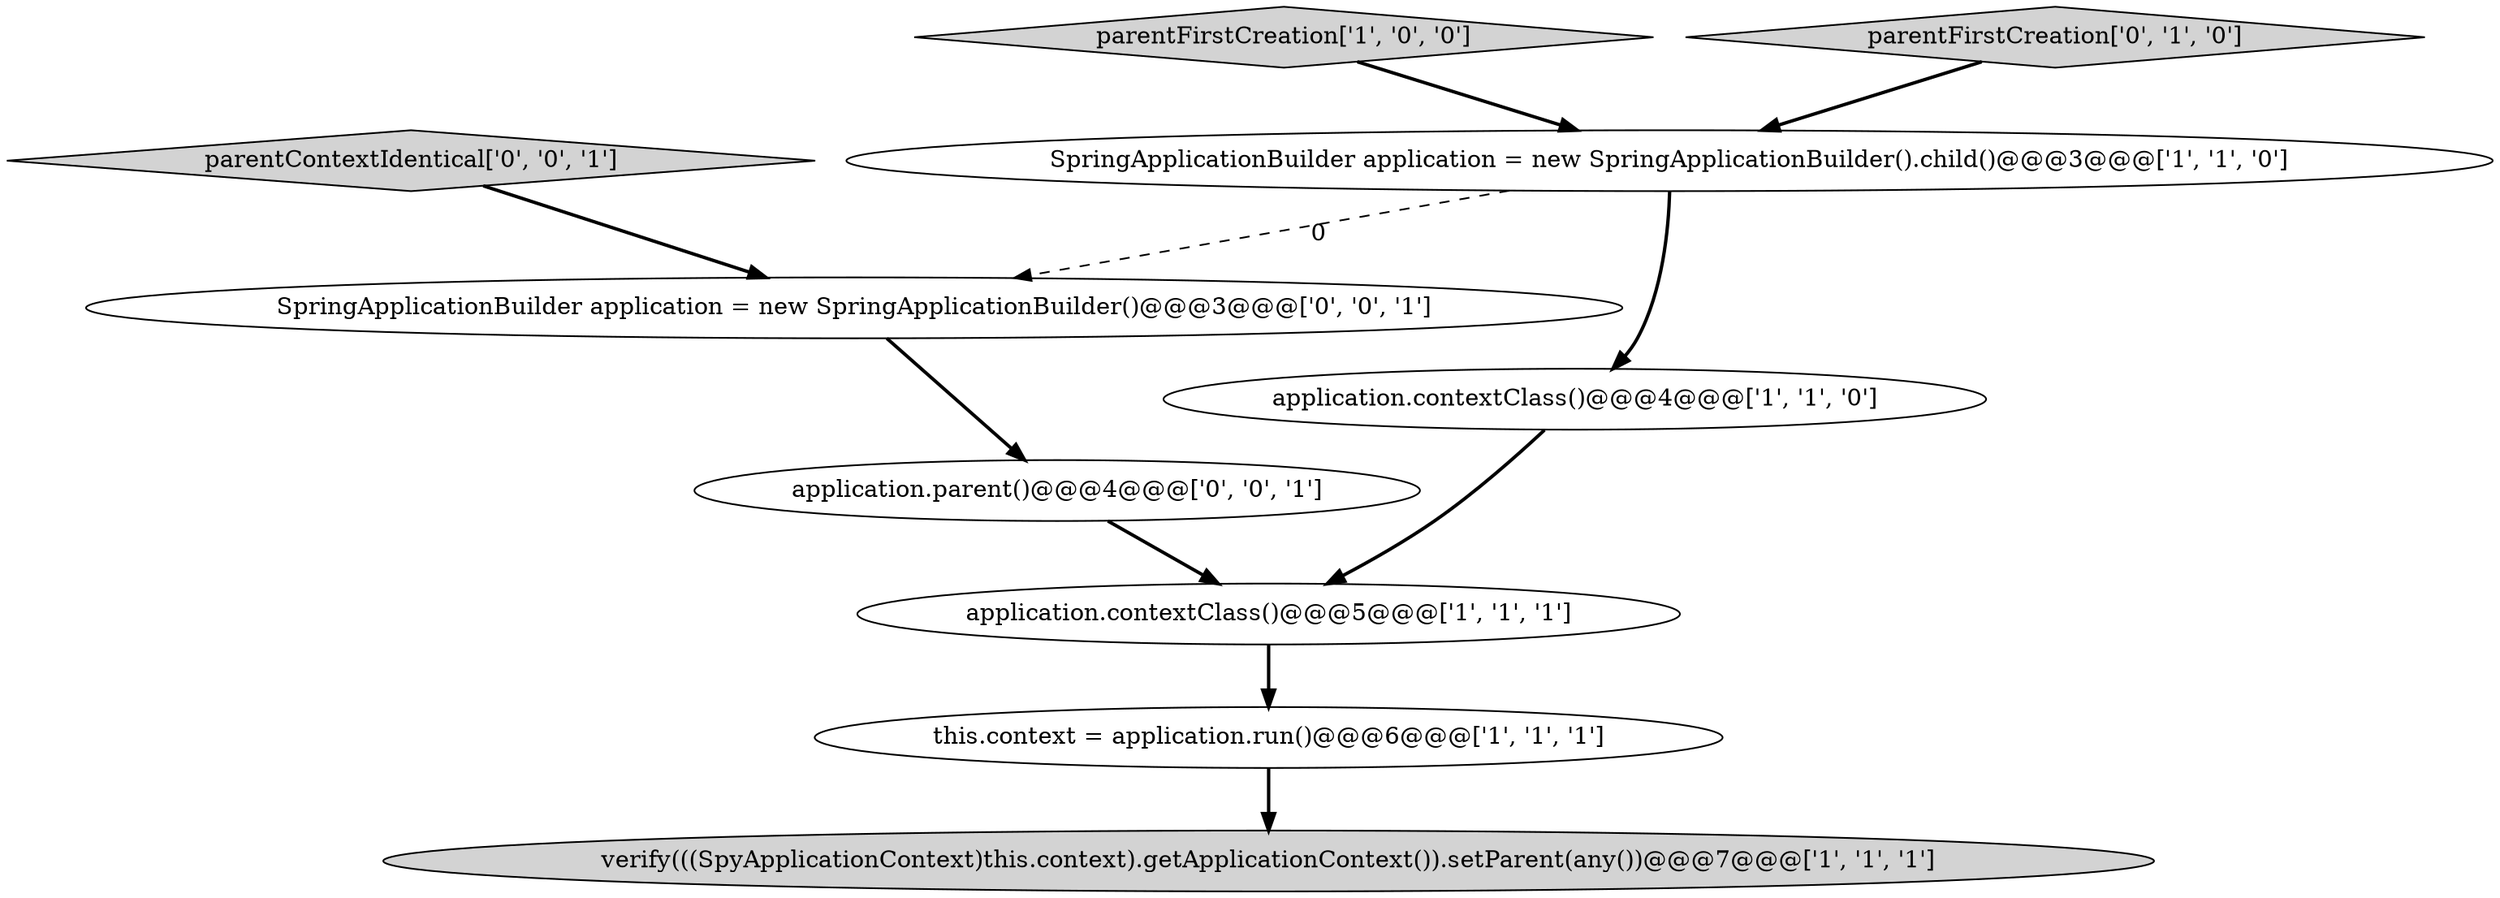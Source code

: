 digraph {
1 [style = filled, label = "this.context = application.run()@@@6@@@['1', '1', '1']", fillcolor = white, shape = ellipse image = "AAA0AAABBB1BBB"];
4 [style = filled, label = "verify(((SpyApplicationContext)this.context).getApplicationContext()).setParent(any())@@@7@@@['1', '1', '1']", fillcolor = lightgray, shape = ellipse image = "AAA0AAABBB1BBB"];
2 [style = filled, label = "parentFirstCreation['1', '0', '0']", fillcolor = lightgray, shape = diamond image = "AAA0AAABBB1BBB"];
5 [style = filled, label = "application.contextClass()@@@5@@@['1', '1', '1']", fillcolor = white, shape = ellipse image = "AAA0AAABBB1BBB"];
0 [style = filled, label = "application.contextClass()@@@4@@@['1', '1', '0']", fillcolor = white, shape = ellipse image = "AAA0AAABBB1BBB"];
8 [style = filled, label = "parentContextIdentical['0', '0', '1']", fillcolor = lightgray, shape = diamond image = "AAA0AAABBB3BBB"];
3 [style = filled, label = "SpringApplicationBuilder application = new SpringApplicationBuilder().child()@@@3@@@['1', '1', '0']", fillcolor = white, shape = ellipse image = "AAA0AAABBB1BBB"];
9 [style = filled, label = "application.parent()@@@4@@@['0', '0', '1']", fillcolor = white, shape = ellipse image = "AAA0AAABBB3BBB"];
6 [style = filled, label = "parentFirstCreation['0', '1', '0']", fillcolor = lightgray, shape = diamond image = "AAA0AAABBB2BBB"];
7 [style = filled, label = "SpringApplicationBuilder application = new SpringApplicationBuilder()@@@3@@@['0', '0', '1']", fillcolor = white, shape = ellipse image = "AAA0AAABBB3BBB"];
9->5 [style = bold, label=""];
7->9 [style = bold, label=""];
8->7 [style = bold, label=""];
6->3 [style = bold, label=""];
5->1 [style = bold, label=""];
1->4 [style = bold, label=""];
3->7 [style = dashed, label="0"];
3->0 [style = bold, label=""];
2->3 [style = bold, label=""];
0->5 [style = bold, label=""];
}
